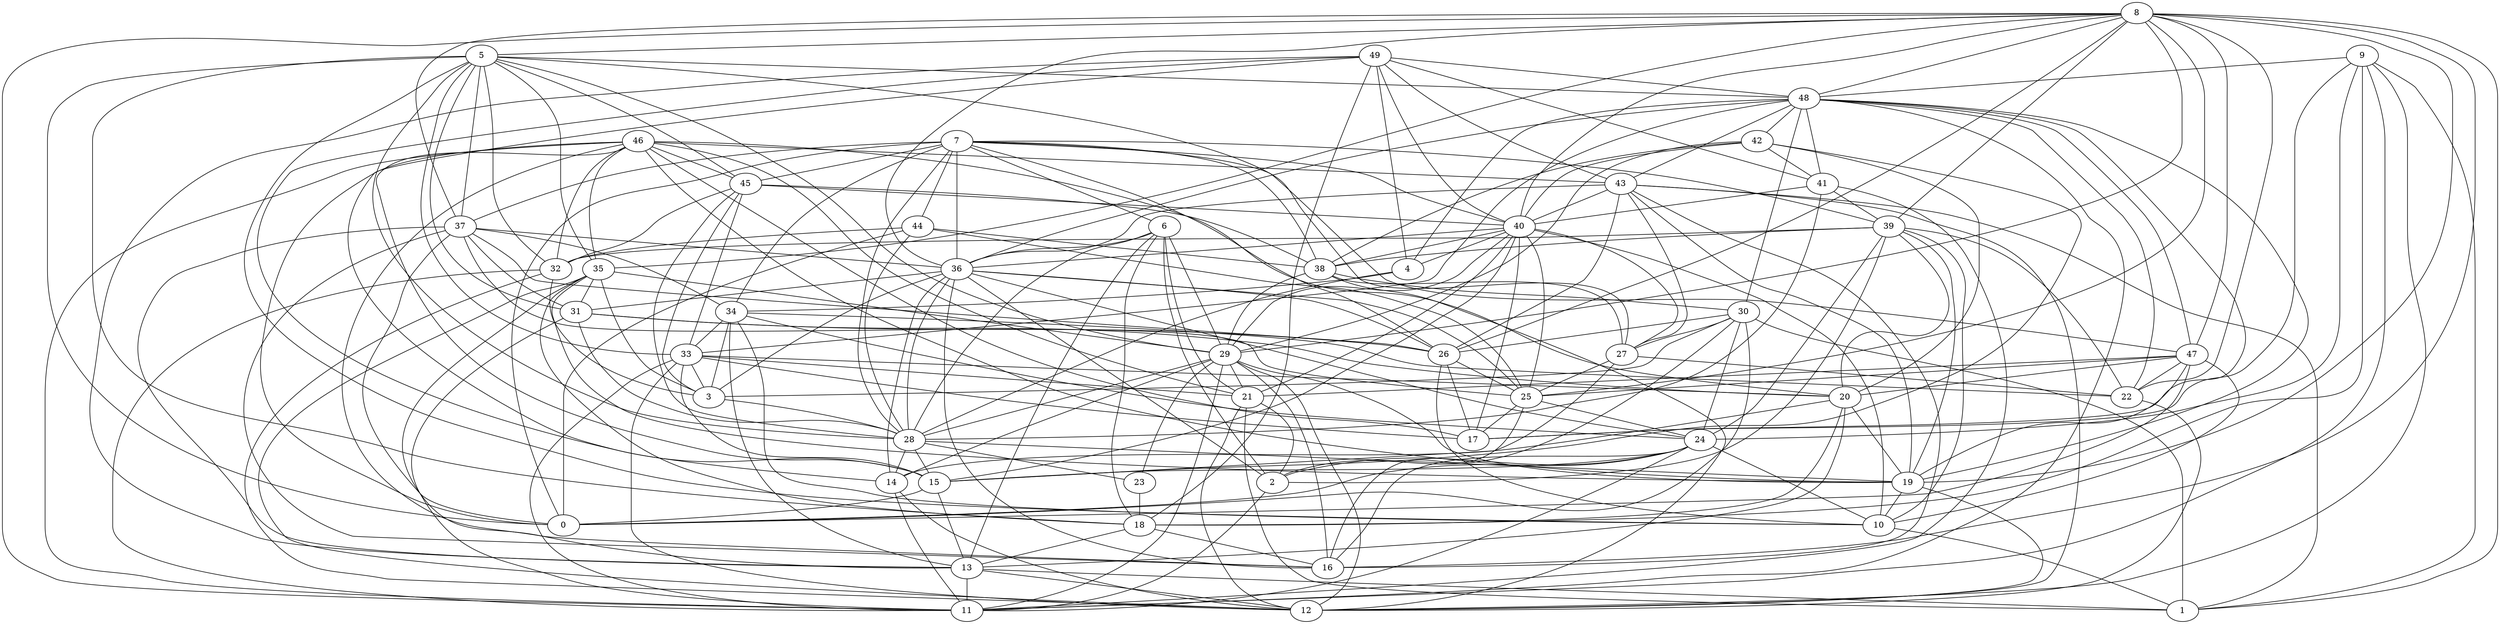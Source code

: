 digraph GG_graph {

subgraph G_graph {
edge [color = black]
"9" -> "1" [dir = none]
"9" -> "12" [dir = none]
"9" -> "24" [dir = none]
"9" -> "48" [dir = none]
"13" -> "11" [dir = none]
"27" -> "15" [dir = none]
"35" -> "31" [dir = none]
"35" -> "29" [dir = none]
"35" -> "18" [dir = none]
"5" -> "27" [dir = none]
"5" -> "37" [dir = none]
"5" -> "45" [dir = none]
"5" -> "29" [dir = none]
"5" -> "0" [dir = none]
"5" -> "33" [dir = none]
"5" -> "18" [dir = none]
"8" -> "48" [dir = none]
"8" -> "1" [dir = none]
"8" -> "40" [dir = none]
"8" -> "35" [dir = none]
"8" -> "11" [dir = none]
"8" -> "37" [dir = none]
"8" -> "22" [dir = none]
"8" -> "36" [dir = none]
"8" -> "16" [dir = none]
"48" -> "33" [dir = none]
"48" -> "47" [dir = none]
"48" -> "22" [dir = none]
"48" -> "30" [dir = none]
"48" -> "36" [dir = none]
"24" -> "0" [dir = none]
"24" -> "15" [dir = none]
"24" -> "16" [dir = none]
"24" -> "2" [dir = none]
"25" -> "16" [dir = none]
"2" -> "11" [dir = none]
"18" -> "16" [dir = none]
"21" -> "2" [dir = none]
"21" -> "12" [dir = none]
"21" -> "1" [dir = none]
"23" -> "18" [dir = none]
"38" -> "29" [dir = none]
"15" -> "0" [dir = none]
"49" -> "41" [dir = none]
"49" -> "48" [dir = none]
"49" -> "40" [dir = none]
"42" -> "38" [dir = none]
"42" -> "29" [dir = none]
"42" -> "40" [dir = none]
"42" -> "20" [dir = none]
"20" -> "19" [dir = none]
"20" -> "18" [dir = none]
"20" -> "14" [dir = none]
"46" -> "20" [dir = none]
"46" -> "17" [dir = none]
"46" -> "43" [dir = none]
"46" -> "11" [dir = none]
"46" -> "32" [dir = none]
"46" -> "0" [dir = none]
"46" -> "16" [dir = none]
"40" -> "21" [dir = none]
"40" -> "17" [dir = none]
"40" -> "15" [dir = none]
"40" -> "10" [dir = none]
"40" -> "29" [dir = none]
"40" -> "4" [dir = none]
"40" -> "36" [dir = none]
"40" -> "38" [dir = none]
"10" -> "1" [dir = none]
"7" -> "34" [dir = none]
"7" -> "28" [dir = none]
"7" -> "0" [dir = none]
"7" -> "38" [dir = none]
"7" -> "26" [dir = none]
"7" -> "6" [dir = none]
"7" -> "44" [dir = none]
"41" -> "28" [dir = none]
"41" -> "11" [dir = none]
"41" -> "39" [dir = none]
"28" -> "23" [dir = none]
"28" -> "15" [dir = none]
"28" -> "14" [dir = none]
"31" -> "26" [dir = none]
"31" -> "11" [dir = none]
"43" -> "1" [dir = none]
"43" -> "40" [dir = none]
"43" -> "26" [dir = none]
"36" -> "3" [dir = none]
"36" -> "24" [dir = none]
"36" -> "31" [dir = none]
"36" -> "2" [dir = none]
"36" -> "14" [dir = none]
"32" -> "11" [dir = none]
"32" -> "3" [dir = none]
"26" -> "25" [dir = none]
"26" -> "17" [dir = none]
"26" -> "10" [dir = none]
"37" -> "0" [dir = none]
"37" -> "16" [dir = none]
"37" -> "13" [dir = none]
"37" -> "36" [dir = none]
"37" -> "31" [dir = none]
"33" -> "12" [dir = none]
"33" -> "3" [dir = none]
"33" -> "20" [dir = none]
"47" -> "20" [dir = none]
"47" -> "19" [dir = none]
"47" -> "25" [dir = none]
"39" -> "10" [dir = none]
"39" -> "20" [dir = none]
"39" -> "32" [dir = none]
"39" -> "19" [dir = none]
"39" -> "24" [dir = none]
"39" -> "38" [dir = none]
"14" -> "11" [dir = none]
"34" -> "10" [dir = none]
"34" -> "3" [dir = none]
"34" -> "33" [dir = none]
"34" -> "22" [dir = none]
"22" -> "12" [dir = none]
"29" -> "28" [dir = none]
"29" -> "16" [dir = none]
"29" -> "23" [dir = none]
"29" -> "14" [dir = none]
"29" -> "11" [dir = none]
"29" -> "19" [dir = none]
"19" -> "10" [dir = none]
"19" -> "12" [dir = none]
"45" -> "32" [dir = none]
"45" -> "3" [dir = none]
"45" -> "28" [dir = none]
"30" -> "3" [dir = none]
"30" -> "1" [dir = none]
"30" -> "27" [dir = none]
"30" -> "2" [dir = none]
"30" -> "26" [dir = none]
"30" -> "24" [dir = none]
"6" -> "29" [dir = none]
"6" -> "13" [dir = none]
"6" -> "18" [dir = none]
"6" -> "2" [dir = none]
"6" -> "28" [dir = none]
"4" -> "34" [dir = none]
"4" -> "28" [dir = none]
"44" -> "32" [dir = none]
"44" -> "25" [dir = none]
"44" -> "28" [dir = none]
"39" -> "2" [dir = none]
"43" -> "36" [dir = none]
"35" -> "12" [dir = none]
"49" -> "13" [dir = none]
"15" -> "13" [dir = none]
"37" -> "26" [dir = none]
"20" -> "13" [dir = none]
"35" -> "13" [dir = none]
"38" -> "30" [dir = none]
"7" -> "39" [dir = none]
"45" -> "33" [dir = none]
"48" -> "42" [dir = none]
"8" -> "25" [dir = none]
"31" -> "20" [dir = none]
"9" -> "18" [dir = none]
"33" -> "21" [dir = none]
"40" -> "27" [dir = none]
"32" -> "12" [dir = none]
"40" -> "25" [dir = none]
"42" -> "15" [dir = none]
"39" -> "22" [dir = none]
"45" -> "40" [dir = none]
"9" -> "11" [dir = none]
"8" -> "39" [dir = none]
"48" -> "19" [dir = none]
"36" -> "25" [dir = none]
"45" -> "38" [dir = none]
"43" -> "12" [dir = none]
"8" -> "47" [dir = none]
"38" -> "27" [dir = none]
"29" -> "12" [dir = none]
"49" -> "18" [dir = none]
"6" -> "21" [dir = none]
"27" -> "22" [dir = none]
"5" -> "28" [dir = none]
"33" -> "11" [dir = none]
"46" -> "19" [dir = none]
"24" -> "11" [dir = none]
"49" -> "43" [dir = none]
"18" -> "13" [dir = none]
"46" -> "21" [dir = none]
"43" -> "16" [dir = none]
"47" -> "22" [dir = none]
"37" -> "25" [dir = none]
"34" -> "13" [dir = none]
"5" -> "32" [dir = none]
"34" -> "24" [dir = none]
"14" -> "12" [dir = none]
"46" -> "45" [dir = none]
"7" -> "45" [dir = none]
"44" -> "38" [dir = none]
"7" -> "36" [dir = none]
"35" -> "19" [dir = none]
"8" -> "5" [dir = none]
"36" -> "16" [dir = none]
"7" -> "47" [dir = none]
"48" -> "43" [dir = none]
"35" -> "3" [dir = none]
"44" -> "0" [dir = none]
"49" -> "15" [dir = none]
"48" -> "11" [dir = none]
"25" -> "17" [dir = none]
"5" -> "48" [dir = none]
"25" -> "24" [dir = none]
"7" -> "40" [dir = none]
"13" -> "1" [dir = none]
"48" -> "41" [dir = none]
"49" -> "14" [dir = none]
"31" -> "28" [dir = none]
"24" -> "10" [dir = none]
"47" -> "21" [dir = none]
"46" -> "15" [dir = none]
"27" -> "25" [dir = none]
"8" -> "26" [dir = none]
"48" -> "4" [dir = none]
"37" -> "34" [dir = none]
"8" -> "29" [dir = none]
"36" -> "28" [dir = none]
"43" -> "19" [dir = none]
"3" -> "28" [dir = none]
"46" -> "35" [dir = none]
"33" -> "17" [dir = none]
"9" -> "17" [dir = none]
"47" -> "10" [dir = none]
"5" -> "10" [dir = none]
"47" -> "0" [dir = none]
"36" -> "26" [dir = none]
"38" -> "12" [dir = none]
"28" -> "19" [dir = none]
"13" -> "12" [dir = none]
"6" -> "36" [dir = none]
"29" -> "21" [dir = none]
"48" -> "17" [dir = none]
"30" -> "0" [dir = none]
"42" -> "41" [dir = none]
"49" -> "4" [dir = none]
"8" -> "19" [dir = none]
"33" -> "15" [dir = none]
"43" -> "27" [dir = none]
"7" -> "37" [dir = none]
"41" -> "40" [dir = none]
"5" -> "31" [dir = none]
"5" -> "35" [dir = none]
}

}

